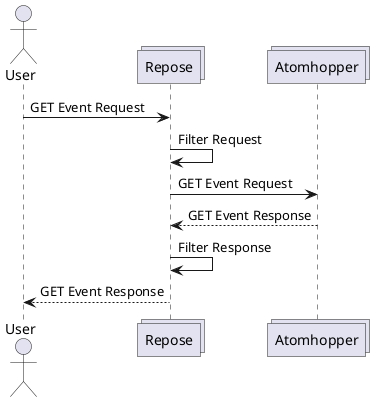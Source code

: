 @startuml catalog

actor User
collections Repose
collections Atomhopper

User -> Repose: GET Event Request
Repose -> Repose: Filter Request
Repose -> Atomhopper: GET Event Request
Atomhopper --> Repose: GET Event Response
Repose -> Repose: Filter Response
Repose --> User: GET Event Response

@enduml